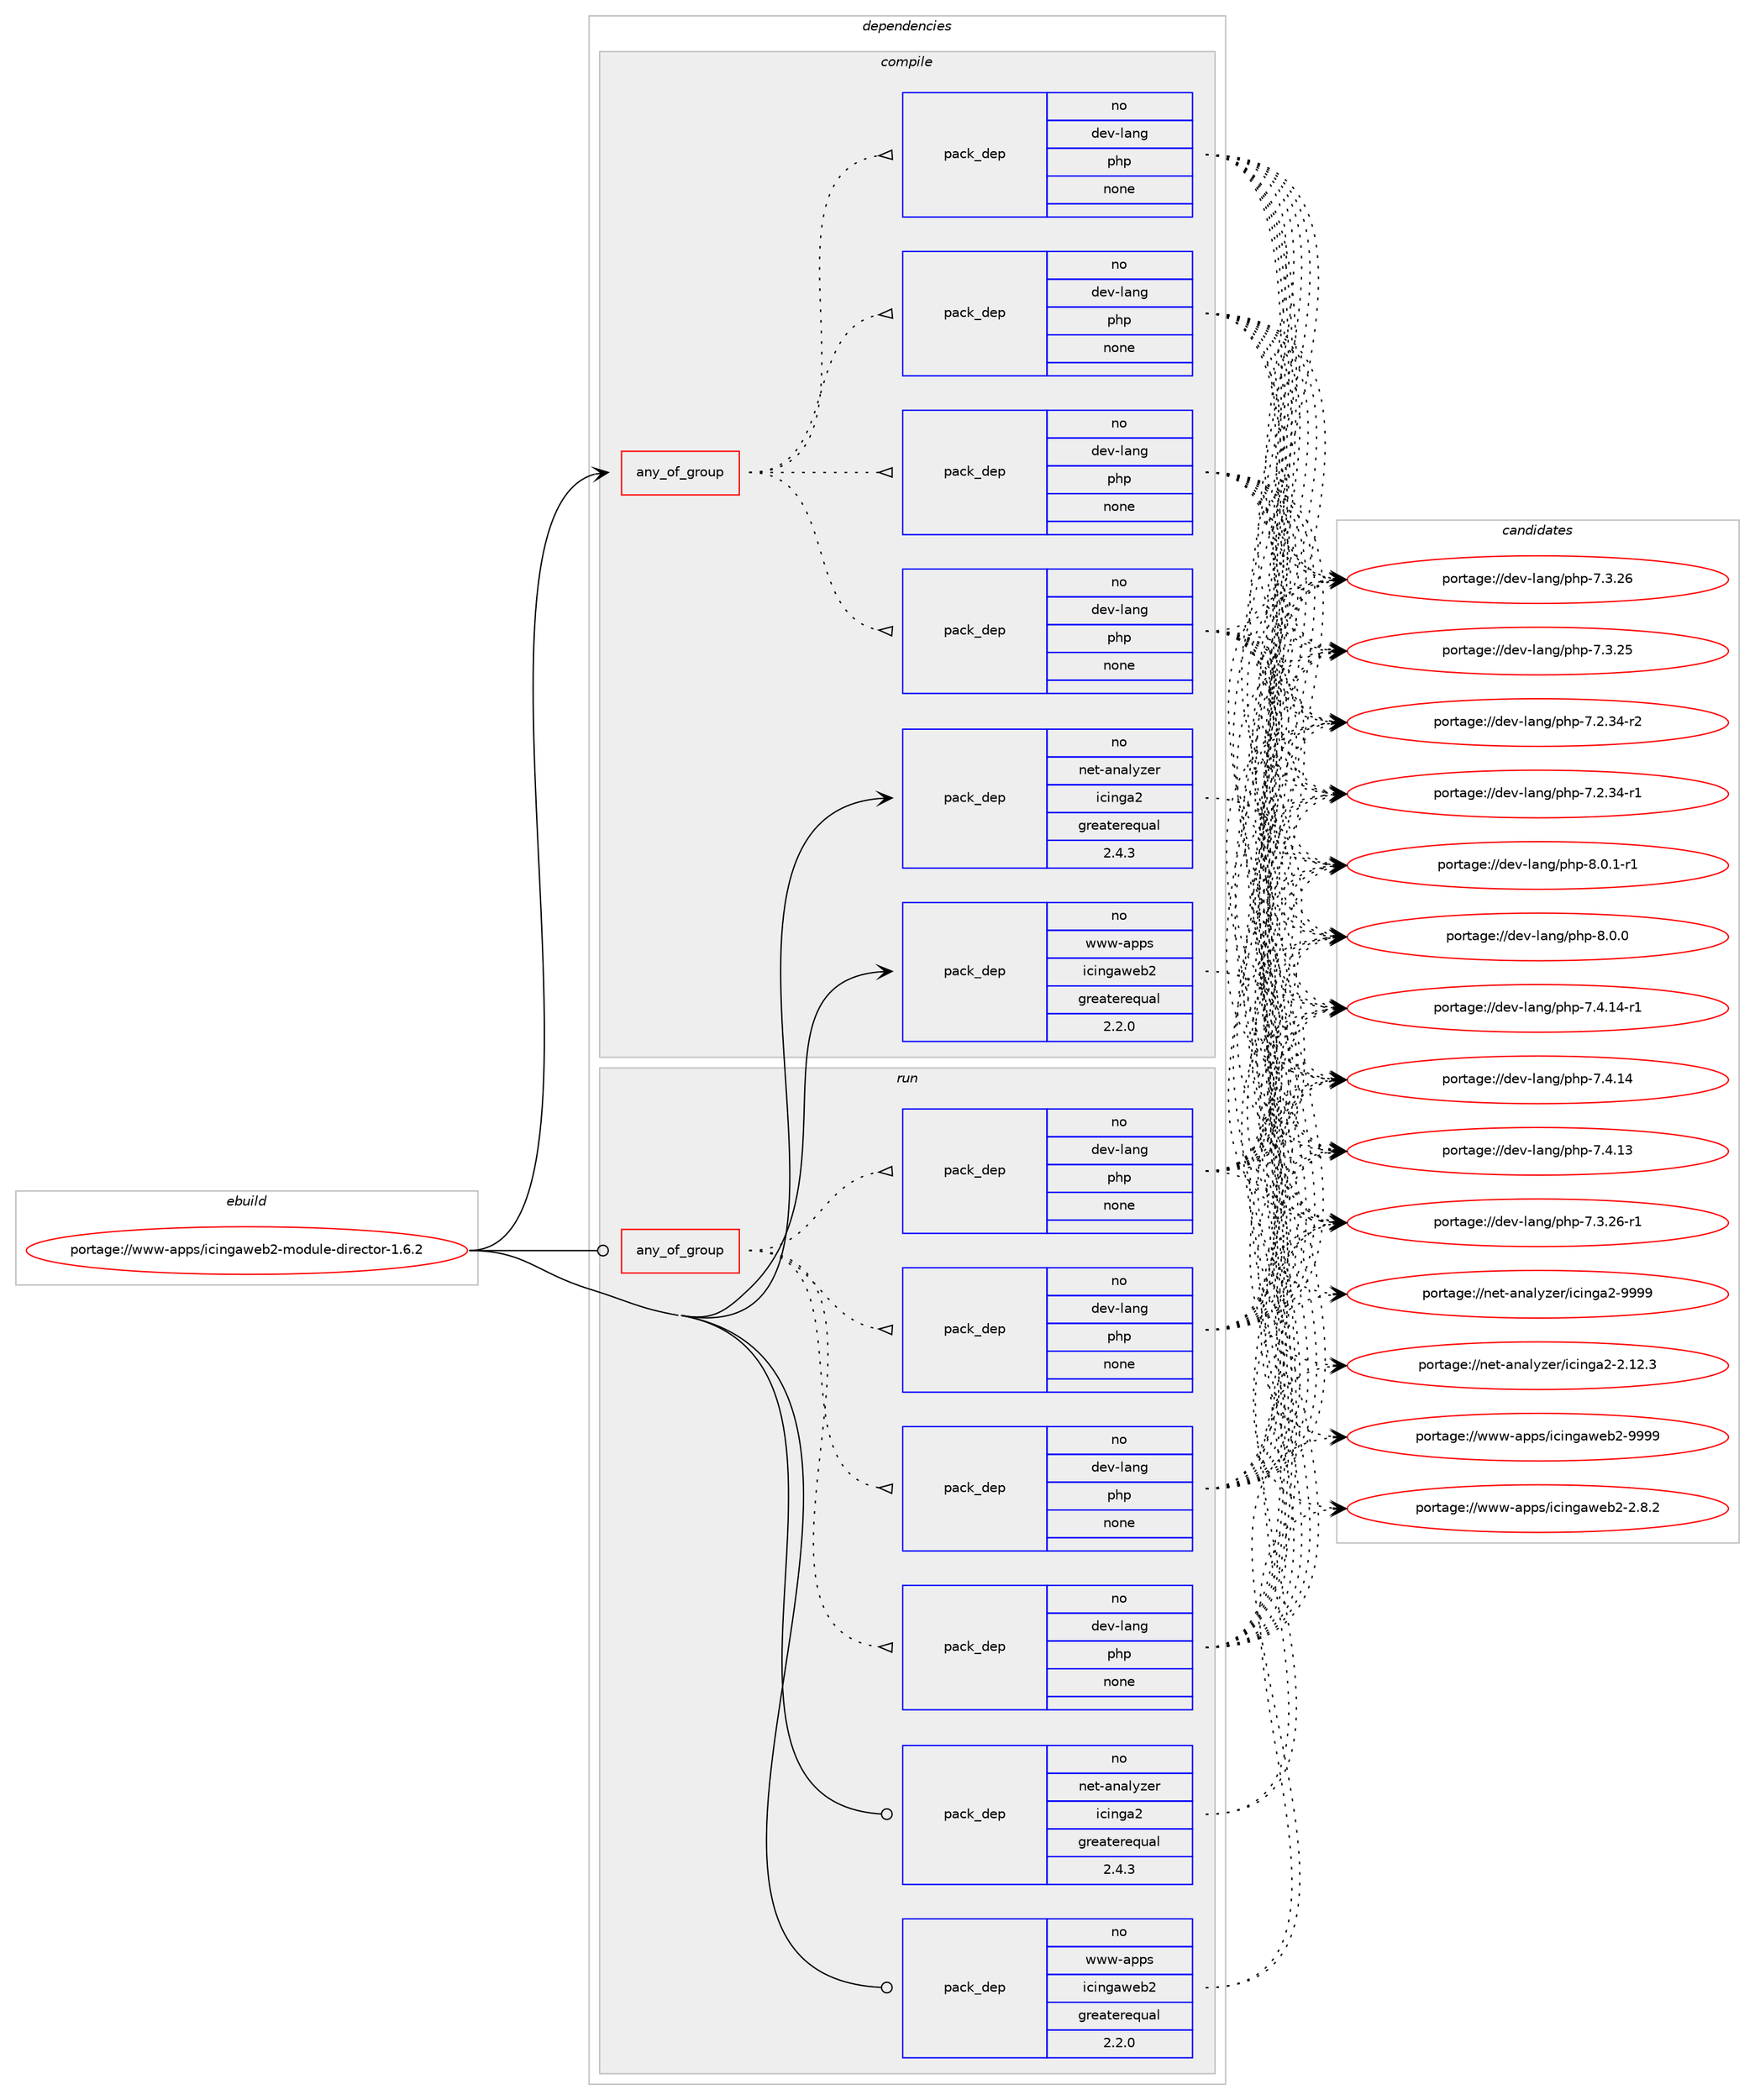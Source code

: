 digraph prolog {

# *************
# Graph options
# *************

newrank=true;
concentrate=true;
compound=true;
graph [rankdir=LR,fontname=Helvetica,fontsize=10,ranksep=1.5];#, ranksep=2.5, nodesep=0.2];
edge  [arrowhead=vee];
node  [fontname=Helvetica,fontsize=10];

# **********
# The ebuild
# **********

subgraph cluster_leftcol {
color=gray;
rank=same;
label=<<i>ebuild</i>>;
id [label="portage://www-apps/icingaweb2-module-director-1.6.2", color=red, width=4, href="../www-apps/icingaweb2-module-director-1.6.2.svg"];
}

# ****************
# The dependencies
# ****************

subgraph cluster_midcol {
color=gray;
label=<<i>dependencies</i>>;
subgraph cluster_compile {
fillcolor="#eeeeee";
style=filled;
label=<<i>compile</i>>;
subgraph any42 {
dependency4840 [label=<<TABLE BORDER="0" CELLBORDER="1" CELLSPACING="0" CELLPADDING="4"><TR><TD CELLPADDING="10">any_of_group</TD></TR></TABLE>>, shape=none, color=red];subgraph pack3705 {
dependency4841 [label=<<TABLE BORDER="0" CELLBORDER="1" CELLSPACING="0" CELLPADDING="4" WIDTH="220"><TR><TD ROWSPAN="6" CELLPADDING="30">pack_dep</TD></TR><TR><TD WIDTH="110">no</TD></TR><TR><TD>dev-lang</TD></TR><TR><TD>php</TD></TR><TR><TD>none</TD></TR><TR><TD></TD></TR></TABLE>>, shape=none, color=blue];
}
dependency4840:e -> dependency4841:w [weight=20,style="dotted",arrowhead="oinv"];
subgraph pack3706 {
dependency4842 [label=<<TABLE BORDER="0" CELLBORDER="1" CELLSPACING="0" CELLPADDING="4" WIDTH="220"><TR><TD ROWSPAN="6" CELLPADDING="30">pack_dep</TD></TR><TR><TD WIDTH="110">no</TD></TR><TR><TD>dev-lang</TD></TR><TR><TD>php</TD></TR><TR><TD>none</TD></TR><TR><TD></TD></TR></TABLE>>, shape=none, color=blue];
}
dependency4840:e -> dependency4842:w [weight=20,style="dotted",arrowhead="oinv"];
subgraph pack3707 {
dependency4843 [label=<<TABLE BORDER="0" CELLBORDER="1" CELLSPACING="0" CELLPADDING="4" WIDTH="220"><TR><TD ROWSPAN="6" CELLPADDING="30">pack_dep</TD></TR><TR><TD WIDTH="110">no</TD></TR><TR><TD>dev-lang</TD></TR><TR><TD>php</TD></TR><TR><TD>none</TD></TR><TR><TD></TD></TR></TABLE>>, shape=none, color=blue];
}
dependency4840:e -> dependency4843:w [weight=20,style="dotted",arrowhead="oinv"];
subgraph pack3708 {
dependency4844 [label=<<TABLE BORDER="0" CELLBORDER="1" CELLSPACING="0" CELLPADDING="4" WIDTH="220"><TR><TD ROWSPAN="6" CELLPADDING="30">pack_dep</TD></TR><TR><TD WIDTH="110">no</TD></TR><TR><TD>dev-lang</TD></TR><TR><TD>php</TD></TR><TR><TD>none</TD></TR><TR><TD></TD></TR></TABLE>>, shape=none, color=blue];
}
dependency4840:e -> dependency4844:w [weight=20,style="dotted",arrowhead="oinv"];
}
id:e -> dependency4840:w [weight=20,style="solid",arrowhead="vee"];
subgraph pack3709 {
dependency4845 [label=<<TABLE BORDER="0" CELLBORDER="1" CELLSPACING="0" CELLPADDING="4" WIDTH="220"><TR><TD ROWSPAN="6" CELLPADDING="30">pack_dep</TD></TR><TR><TD WIDTH="110">no</TD></TR><TR><TD>net-analyzer</TD></TR><TR><TD>icinga2</TD></TR><TR><TD>greaterequal</TD></TR><TR><TD>2.4.3</TD></TR></TABLE>>, shape=none, color=blue];
}
id:e -> dependency4845:w [weight=20,style="solid",arrowhead="vee"];
subgraph pack3710 {
dependency4846 [label=<<TABLE BORDER="0" CELLBORDER="1" CELLSPACING="0" CELLPADDING="4" WIDTH="220"><TR><TD ROWSPAN="6" CELLPADDING="30">pack_dep</TD></TR><TR><TD WIDTH="110">no</TD></TR><TR><TD>www-apps</TD></TR><TR><TD>icingaweb2</TD></TR><TR><TD>greaterequal</TD></TR><TR><TD>2.2.0</TD></TR></TABLE>>, shape=none, color=blue];
}
id:e -> dependency4846:w [weight=20,style="solid",arrowhead="vee"];
}
subgraph cluster_compileandrun {
fillcolor="#eeeeee";
style=filled;
label=<<i>compile and run</i>>;
}
subgraph cluster_run {
fillcolor="#eeeeee";
style=filled;
label=<<i>run</i>>;
subgraph any43 {
dependency4847 [label=<<TABLE BORDER="0" CELLBORDER="1" CELLSPACING="0" CELLPADDING="4"><TR><TD CELLPADDING="10">any_of_group</TD></TR></TABLE>>, shape=none, color=red];subgraph pack3711 {
dependency4848 [label=<<TABLE BORDER="0" CELLBORDER="1" CELLSPACING="0" CELLPADDING="4" WIDTH="220"><TR><TD ROWSPAN="6" CELLPADDING="30">pack_dep</TD></TR><TR><TD WIDTH="110">no</TD></TR><TR><TD>dev-lang</TD></TR><TR><TD>php</TD></TR><TR><TD>none</TD></TR><TR><TD></TD></TR></TABLE>>, shape=none, color=blue];
}
dependency4847:e -> dependency4848:w [weight=20,style="dotted",arrowhead="oinv"];
subgraph pack3712 {
dependency4849 [label=<<TABLE BORDER="0" CELLBORDER="1" CELLSPACING="0" CELLPADDING="4" WIDTH="220"><TR><TD ROWSPAN="6" CELLPADDING="30">pack_dep</TD></TR><TR><TD WIDTH="110">no</TD></TR><TR><TD>dev-lang</TD></TR><TR><TD>php</TD></TR><TR><TD>none</TD></TR><TR><TD></TD></TR></TABLE>>, shape=none, color=blue];
}
dependency4847:e -> dependency4849:w [weight=20,style="dotted",arrowhead="oinv"];
subgraph pack3713 {
dependency4850 [label=<<TABLE BORDER="0" CELLBORDER="1" CELLSPACING="0" CELLPADDING="4" WIDTH="220"><TR><TD ROWSPAN="6" CELLPADDING="30">pack_dep</TD></TR><TR><TD WIDTH="110">no</TD></TR><TR><TD>dev-lang</TD></TR><TR><TD>php</TD></TR><TR><TD>none</TD></TR><TR><TD></TD></TR></TABLE>>, shape=none, color=blue];
}
dependency4847:e -> dependency4850:w [weight=20,style="dotted",arrowhead="oinv"];
subgraph pack3714 {
dependency4851 [label=<<TABLE BORDER="0" CELLBORDER="1" CELLSPACING="0" CELLPADDING="4" WIDTH="220"><TR><TD ROWSPAN="6" CELLPADDING="30">pack_dep</TD></TR><TR><TD WIDTH="110">no</TD></TR><TR><TD>dev-lang</TD></TR><TR><TD>php</TD></TR><TR><TD>none</TD></TR><TR><TD></TD></TR></TABLE>>, shape=none, color=blue];
}
dependency4847:e -> dependency4851:w [weight=20,style="dotted",arrowhead="oinv"];
}
id:e -> dependency4847:w [weight=20,style="solid",arrowhead="odot"];
subgraph pack3715 {
dependency4852 [label=<<TABLE BORDER="0" CELLBORDER="1" CELLSPACING="0" CELLPADDING="4" WIDTH="220"><TR><TD ROWSPAN="6" CELLPADDING="30">pack_dep</TD></TR><TR><TD WIDTH="110">no</TD></TR><TR><TD>net-analyzer</TD></TR><TR><TD>icinga2</TD></TR><TR><TD>greaterequal</TD></TR><TR><TD>2.4.3</TD></TR></TABLE>>, shape=none, color=blue];
}
id:e -> dependency4852:w [weight=20,style="solid",arrowhead="odot"];
subgraph pack3716 {
dependency4853 [label=<<TABLE BORDER="0" CELLBORDER="1" CELLSPACING="0" CELLPADDING="4" WIDTH="220"><TR><TD ROWSPAN="6" CELLPADDING="30">pack_dep</TD></TR><TR><TD WIDTH="110">no</TD></TR><TR><TD>www-apps</TD></TR><TR><TD>icingaweb2</TD></TR><TR><TD>greaterequal</TD></TR><TR><TD>2.2.0</TD></TR></TABLE>>, shape=none, color=blue];
}
id:e -> dependency4853:w [weight=20,style="solid",arrowhead="odot"];
}
}

# **************
# The candidates
# **************

subgraph cluster_choices {
rank=same;
color=gray;
label=<<i>candidates</i>>;

subgraph choice3705 {
color=black;
nodesep=1;
choice1001011184510897110103471121041124556464846494511449 [label="portage://dev-lang/php-8.0.1-r1", color=red, width=4,href="../dev-lang/php-8.0.1-r1.svg"];
choice100101118451089711010347112104112455646484648 [label="portage://dev-lang/php-8.0.0", color=red, width=4,href="../dev-lang/php-8.0.0.svg"];
choice100101118451089711010347112104112455546524649524511449 [label="portage://dev-lang/php-7.4.14-r1", color=red, width=4,href="../dev-lang/php-7.4.14-r1.svg"];
choice10010111845108971101034711210411245554652464952 [label="portage://dev-lang/php-7.4.14", color=red, width=4,href="../dev-lang/php-7.4.14.svg"];
choice10010111845108971101034711210411245554652464951 [label="portage://dev-lang/php-7.4.13", color=red, width=4,href="../dev-lang/php-7.4.13.svg"];
choice100101118451089711010347112104112455546514650544511449 [label="portage://dev-lang/php-7.3.26-r1", color=red, width=4,href="../dev-lang/php-7.3.26-r1.svg"];
choice10010111845108971101034711210411245554651465054 [label="portage://dev-lang/php-7.3.26", color=red, width=4,href="../dev-lang/php-7.3.26.svg"];
choice10010111845108971101034711210411245554651465053 [label="portage://dev-lang/php-7.3.25", color=red, width=4,href="../dev-lang/php-7.3.25.svg"];
choice100101118451089711010347112104112455546504651524511450 [label="portage://dev-lang/php-7.2.34-r2", color=red, width=4,href="../dev-lang/php-7.2.34-r2.svg"];
choice100101118451089711010347112104112455546504651524511449 [label="portage://dev-lang/php-7.2.34-r1", color=red, width=4,href="../dev-lang/php-7.2.34-r1.svg"];
dependency4841:e -> choice1001011184510897110103471121041124556464846494511449:w [style=dotted,weight="100"];
dependency4841:e -> choice100101118451089711010347112104112455646484648:w [style=dotted,weight="100"];
dependency4841:e -> choice100101118451089711010347112104112455546524649524511449:w [style=dotted,weight="100"];
dependency4841:e -> choice10010111845108971101034711210411245554652464952:w [style=dotted,weight="100"];
dependency4841:e -> choice10010111845108971101034711210411245554652464951:w [style=dotted,weight="100"];
dependency4841:e -> choice100101118451089711010347112104112455546514650544511449:w [style=dotted,weight="100"];
dependency4841:e -> choice10010111845108971101034711210411245554651465054:w [style=dotted,weight="100"];
dependency4841:e -> choice10010111845108971101034711210411245554651465053:w [style=dotted,weight="100"];
dependency4841:e -> choice100101118451089711010347112104112455546504651524511450:w [style=dotted,weight="100"];
dependency4841:e -> choice100101118451089711010347112104112455546504651524511449:w [style=dotted,weight="100"];
}
subgraph choice3706 {
color=black;
nodesep=1;
choice1001011184510897110103471121041124556464846494511449 [label="portage://dev-lang/php-8.0.1-r1", color=red, width=4,href="../dev-lang/php-8.0.1-r1.svg"];
choice100101118451089711010347112104112455646484648 [label="portage://dev-lang/php-8.0.0", color=red, width=4,href="../dev-lang/php-8.0.0.svg"];
choice100101118451089711010347112104112455546524649524511449 [label="portage://dev-lang/php-7.4.14-r1", color=red, width=4,href="../dev-lang/php-7.4.14-r1.svg"];
choice10010111845108971101034711210411245554652464952 [label="portage://dev-lang/php-7.4.14", color=red, width=4,href="../dev-lang/php-7.4.14.svg"];
choice10010111845108971101034711210411245554652464951 [label="portage://dev-lang/php-7.4.13", color=red, width=4,href="../dev-lang/php-7.4.13.svg"];
choice100101118451089711010347112104112455546514650544511449 [label="portage://dev-lang/php-7.3.26-r1", color=red, width=4,href="../dev-lang/php-7.3.26-r1.svg"];
choice10010111845108971101034711210411245554651465054 [label="portage://dev-lang/php-7.3.26", color=red, width=4,href="../dev-lang/php-7.3.26.svg"];
choice10010111845108971101034711210411245554651465053 [label="portage://dev-lang/php-7.3.25", color=red, width=4,href="../dev-lang/php-7.3.25.svg"];
choice100101118451089711010347112104112455546504651524511450 [label="portage://dev-lang/php-7.2.34-r2", color=red, width=4,href="../dev-lang/php-7.2.34-r2.svg"];
choice100101118451089711010347112104112455546504651524511449 [label="portage://dev-lang/php-7.2.34-r1", color=red, width=4,href="../dev-lang/php-7.2.34-r1.svg"];
dependency4842:e -> choice1001011184510897110103471121041124556464846494511449:w [style=dotted,weight="100"];
dependency4842:e -> choice100101118451089711010347112104112455646484648:w [style=dotted,weight="100"];
dependency4842:e -> choice100101118451089711010347112104112455546524649524511449:w [style=dotted,weight="100"];
dependency4842:e -> choice10010111845108971101034711210411245554652464952:w [style=dotted,weight="100"];
dependency4842:e -> choice10010111845108971101034711210411245554652464951:w [style=dotted,weight="100"];
dependency4842:e -> choice100101118451089711010347112104112455546514650544511449:w [style=dotted,weight="100"];
dependency4842:e -> choice10010111845108971101034711210411245554651465054:w [style=dotted,weight="100"];
dependency4842:e -> choice10010111845108971101034711210411245554651465053:w [style=dotted,weight="100"];
dependency4842:e -> choice100101118451089711010347112104112455546504651524511450:w [style=dotted,weight="100"];
dependency4842:e -> choice100101118451089711010347112104112455546504651524511449:w [style=dotted,weight="100"];
}
subgraph choice3707 {
color=black;
nodesep=1;
choice1001011184510897110103471121041124556464846494511449 [label="portage://dev-lang/php-8.0.1-r1", color=red, width=4,href="../dev-lang/php-8.0.1-r1.svg"];
choice100101118451089711010347112104112455646484648 [label="portage://dev-lang/php-8.0.0", color=red, width=4,href="../dev-lang/php-8.0.0.svg"];
choice100101118451089711010347112104112455546524649524511449 [label="portage://dev-lang/php-7.4.14-r1", color=red, width=4,href="../dev-lang/php-7.4.14-r1.svg"];
choice10010111845108971101034711210411245554652464952 [label="portage://dev-lang/php-7.4.14", color=red, width=4,href="../dev-lang/php-7.4.14.svg"];
choice10010111845108971101034711210411245554652464951 [label="portage://dev-lang/php-7.4.13", color=red, width=4,href="../dev-lang/php-7.4.13.svg"];
choice100101118451089711010347112104112455546514650544511449 [label="portage://dev-lang/php-7.3.26-r1", color=red, width=4,href="../dev-lang/php-7.3.26-r1.svg"];
choice10010111845108971101034711210411245554651465054 [label="portage://dev-lang/php-7.3.26", color=red, width=4,href="../dev-lang/php-7.3.26.svg"];
choice10010111845108971101034711210411245554651465053 [label="portage://dev-lang/php-7.3.25", color=red, width=4,href="../dev-lang/php-7.3.25.svg"];
choice100101118451089711010347112104112455546504651524511450 [label="portage://dev-lang/php-7.2.34-r2", color=red, width=4,href="../dev-lang/php-7.2.34-r2.svg"];
choice100101118451089711010347112104112455546504651524511449 [label="portage://dev-lang/php-7.2.34-r1", color=red, width=4,href="../dev-lang/php-7.2.34-r1.svg"];
dependency4843:e -> choice1001011184510897110103471121041124556464846494511449:w [style=dotted,weight="100"];
dependency4843:e -> choice100101118451089711010347112104112455646484648:w [style=dotted,weight="100"];
dependency4843:e -> choice100101118451089711010347112104112455546524649524511449:w [style=dotted,weight="100"];
dependency4843:e -> choice10010111845108971101034711210411245554652464952:w [style=dotted,weight="100"];
dependency4843:e -> choice10010111845108971101034711210411245554652464951:w [style=dotted,weight="100"];
dependency4843:e -> choice100101118451089711010347112104112455546514650544511449:w [style=dotted,weight="100"];
dependency4843:e -> choice10010111845108971101034711210411245554651465054:w [style=dotted,weight="100"];
dependency4843:e -> choice10010111845108971101034711210411245554651465053:w [style=dotted,weight="100"];
dependency4843:e -> choice100101118451089711010347112104112455546504651524511450:w [style=dotted,weight="100"];
dependency4843:e -> choice100101118451089711010347112104112455546504651524511449:w [style=dotted,weight="100"];
}
subgraph choice3708 {
color=black;
nodesep=1;
choice1001011184510897110103471121041124556464846494511449 [label="portage://dev-lang/php-8.0.1-r1", color=red, width=4,href="../dev-lang/php-8.0.1-r1.svg"];
choice100101118451089711010347112104112455646484648 [label="portage://dev-lang/php-8.0.0", color=red, width=4,href="../dev-lang/php-8.0.0.svg"];
choice100101118451089711010347112104112455546524649524511449 [label="portage://dev-lang/php-7.4.14-r1", color=red, width=4,href="../dev-lang/php-7.4.14-r1.svg"];
choice10010111845108971101034711210411245554652464952 [label="portage://dev-lang/php-7.4.14", color=red, width=4,href="../dev-lang/php-7.4.14.svg"];
choice10010111845108971101034711210411245554652464951 [label="portage://dev-lang/php-7.4.13", color=red, width=4,href="../dev-lang/php-7.4.13.svg"];
choice100101118451089711010347112104112455546514650544511449 [label="portage://dev-lang/php-7.3.26-r1", color=red, width=4,href="../dev-lang/php-7.3.26-r1.svg"];
choice10010111845108971101034711210411245554651465054 [label="portage://dev-lang/php-7.3.26", color=red, width=4,href="../dev-lang/php-7.3.26.svg"];
choice10010111845108971101034711210411245554651465053 [label="portage://dev-lang/php-7.3.25", color=red, width=4,href="../dev-lang/php-7.3.25.svg"];
choice100101118451089711010347112104112455546504651524511450 [label="portage://dev-lang/php-7.2.34-r2", color=red, width=4,href="../dev-lang/php-7.2.34-r2.svg"];
choice100101118451089711010347112104112455546504651524511449 [label="portage://dev-lang/php-7.2.34-r1", color=red, width=4,href="../dev-lang/php-7.2.34-r1.svg"];
dependency4844:e -> choice1001011184510897110103471121041124556464846494511449:w [style=dotted,weight="100"];
dependency4844:e -> choice100101118451089711010347112104112455646484648:w [style=dotted,weight="100"];
dependency4844:e -> choice100101118451089711010347112104112455546524649524511449:w [style=dotted,weight="100"];
dependency4844:e -> choice10010111845108971101034711210411245554652464952:w [style=dotted,weight="100"];
dependency4844:e -> choice10010111845108971101034711210411245554652464951:w [style=dotted,weight="100"];
dependency4844:e -> choice100101118451089711010347112104112455546514650544511449:w [style=dotted,weight="100"];
dependency4844:e -> choice10010111845108971101034711210411245554651465054:w [style=dotted,weight="100"];
dependency4844:e -> choice10010111845108971101034711210411245554651465053:w [style=dotted,weight="100"];
dependency4844:e -> choice100101118451089711010347112104112455546504651524511450:w [style=dotted,weight="100"];
dependency4844:e -> choice100101118451089711010347112104112455546504651524511449:w [style=dotted,weight="100"];
}
subgraph choice3709 {
color=black;
nodesep=1;
choice110101116459711097108121122101114471059910511010397504557575757 [label="portage://net-analyzer/icinga2-9999", color=red, width=4,href="../net-analyzer/icinga2-9999.svg"];
choice1101011164597110971081211221011144710599105110103975045504649504651 [label="portage://net-analyzer/icinga2-2.12.3", color=red, width=4,href="../net-analyzer/icinga2-2.12.3.svg"];
dependency4845:e -> choice110101116459711097108121122101114471059910511010397504557575757:w [style=dotted,weight="100"];
dependency4845:e -> choice1101011164597110971081211221011144710599105110103975045504649504651:w [style=dotted,weight="100"];
}
subgraph choice3710 {
color=black;
nodesep=1;
choice119119119459711211211547105991051101039711910198504557575757 [label="portage://www-apps/icingaweb2-9999", color=red, width=4,href="../www-apps/icingaweb2-9999.svg"];
choice11911911945971121121154710599105110103971191019850455046564650 [label="portage://www-apps/icingaweb2-2.8.2", color=red, width=4,href="../www-apps/icingaweb2-2.8.2.svg"];
dependency4846:e -> choice119119119459711211211547105991051101039711910198504557575757:w [style=dotted,weight="100"];
dependency4846:e -> choice11911911945971121121154710599105110103971191019850455046564650:w [style=dotted,weight="100"];
}
subgraph choice3711 {
color=black;
nodesep=1;
choice1001011184510897110103471121041124556464846494511449 [label="portage://dev-lang/php-8.0.1-r1", color=red, width=4,href="../dev-lang/php-8.0.1-r1.svg"];
choice100101118451089711010347112104112455646484648 [label="portage://dev-lang/php-8.0.0", color=red, width=4,href="../dev-lang/php-8.0.0.svg"];
choice100101118451089711010347112104112455546524649524511449 [label="portage://dev-lang/php-7.4.14-r1", color=red, width=4,href="../dev-lang/php-7.4.14-r1.svg"];
choice10010111845108971101034711210411245554652464952 [label="portage://dev-lang/php-7.4.14", color=red, width=4,href="../dev-lang/php-7.4.14.svg"];
choice10010111845108971101034711210411245554652464951 [label="portage://dev-lang/php-7.4.13", color=red, width=4,href="../dev-lang/php-7.4.13.svg"];
choice100101118451089711010347112104112455546514650544511449 [label="portage://dev-lang/php-7.3.26-r1", color=red, width=4,href="../dev-lang/php-7.3.26-r1.svg"];
choice10010111845108971101034711210411245554651465054 [label="portage://dev-lang/php-7.3.26", color=red, width=4,href="../dev-lang/php-7.3.26.svg"];
choice10010111845108971101034711210411245554651465053 [label="portage://dev-lang/php-7.3.25", color=red, width=4,href="../dev-lang/php-7.3.25.svg"];
choice100101118451089711010347112104112455546504651524511450 [label="portage://dev-lang/php-7.2.34-r2", color=red, width=4,href="../dev-lang/php-7.2.34-r2.svg"];
choice100101118451089711010347112104112455546504651524511449 [label="portage://dev-lang/php-7.2.34-r1", color=red, width=4,href="../dev-lang/php-7.2.34-r1.svg"];
dependency4848:e -> choice1001011184510897110103471121041124556464846494511449:w [style=dotted,weight="100"];
dependency4848:e -> choice100101118451089711010347112104112455646484648:w [style=dotted,weight="100"];
dependency4848:e -> choice100101118451089711010347112104112455546524649524511449:w [style=dotted,weight="100"];
dependency4848:e -> choice10010111845108971101034711210411245554652464952:w [style=dotted,weight="100"];
dependency4848:e -> choice10010111845108971101034711210411245554652464951:w [style=dotted,weight="100"];
dependency4848:e -> choice100101118451089711010347112104112455546514650544511449:w [style=dotted,weight="100"];
dependency4848:e -> choice10010111845108971101034711210411245554651465054:w [style=dotted,weight="100"];
dependency4848:e -> choice10010111845108971101034711210411245554651465053:w [style=dotted,weight="100"];
dependency4848:e -> choice100101118451089711010347112104112455546504651524511450:w [style=dotted,weight="100"];
dependency4848:e -> choice100101118451089711010347112104112455546504651524511449:w [style=dotted,weight="100"];
}
subgraph choice3712 {
color=black;
nodesep=1;
choice1001011184510897110103471121041124556464846494511449 [label="portage://dev-lang/php-8.0.1-r1", color=red, width=4,href="../dev-lang/php-8.0.1-r1.svg"];
choice100101118451089711010347112104112455646484648 [label="portage://dev-lang/php-8.0.0", color=red, width=4,href="../dev-lang/php-8.0.0.svg"];
choice100101118451089711010347112104112455546524649524511449 [label="portage://dev-lang/php-7.4.14-r1", color=red, width=4,href="../dev-lang/php-7.4.14-r1.svg"];
choice10010111845108971101034711210411245554652464952 [label="portage://dev-lang/php-7.4.14", color=red, width=4,href="../dev-lang/php-7.4.14.svg"];
choice10010111845108971101034711210411245554652464951 [label="portage://dev-lang/php-7.4.13", color=red, width=4,href="../dev-lang/php-7.4.13.svg"];
choice100101118451089711010347112104112455546514650544511449 [label="portage://dev-lang/php-7.3.26-r1", color=red, width=4,href="../dev-lang/php-7.3.26-r1.svg"];
choice10010111845108971101034711210411245554651465054 [label="portage://dev-lang/php-7.3.26", color=red, width=4,href="../dev-lang/php-7.3.26.svg"];
choice10010111845108971101034711210411245554651465053 [label="portage://dev-lang/php-7.3.25", color=red, width=4,href="../dev-lang/php-7.3.25.svg"];
choice100101118451089711010347112104112455546504651524511450 [label="portage://dev-lang/php-7.2.34-r2", color=red, width=4,href="../dev-lang/php-7.2.34-r2.svg"];
choice100101118451089711010347112104112455546504651524511449 [label="portage://dev-lang/php-7.2.34-r1", color=red, width=4,href="../dev-lang/php-7.2.34-r1.svg"];
dependency4849:e -> choice1001011184510897110103471121041124556464846494511449:w [style=dotted,weight="100"];
dependency4849:e -> choice100101118451089711010347112104112455646484648:w [style=dotted,weight="100"];
dependency4849:e -> choice100101118451089711010347112104112455546524649524511449:w [style=dotted,weight="100"];
dependency4849:e -> choice10010111845108971101034711210411245554652464952:w [style=dotted,weight="100"];
dependency4849:e -> choice10010111845108971101034711210411245554652464951:w [style=dotted,weight="100"];
dependency4849:e -> choice100101118451089711010347112104112455546514650544511449:w [style=dotted,weight="100"];
dependency4849:e -> choice10010111845108971101034711210411245554651465054:w [style=dotted,weight="100"];
dependency4849:e -> choice10010111845108971101034711210411245554651465053:w [style=dotted,weight="100"];
dependency4849:e -> choice100101118451089711010347112104112455546504651524511450:w [style=dotted,weight="100"];
dependency4849:e -> choice100101118451089711010347112104112455546504651524511449:w [style=dotted,weight="100"];
}
subgraph choice3713 {
color=black;
nodesep=1;
choice1001011184510897110103471121041124556464846494511449 [label="portage://dev-lang/php-8.0.1-r1", color=red, width=4,href="../dev-lang/php-8.0.1-r1.svg"];
choice100101118451089711010347112104112455646484648 [label="portage://dev-lang/php-8.0.0", color=red, width=4,href="../dev-lang/php-8.0.0.svg"];
choice100101118451089711010347112104112455546524649524511449 [label="portage://dev-lang/php-7.4.14-r1", color=red, width=4,href="../dev-lang/php-7.4.14-r1.svg"];
choice10010111845108971101034711210411245554652464952 [label="portage://dev-lang/php-7.4.14", color=red, width=4,href="../dev-lang/php-7.4.14.svg"];
choice10010111845108971101034711210411245554652464951 [label="portage://dev-lang/php-7.4.13", color=red, width=4,href="../dev-lang/php-7.4.13.svg"];
choice100101118451089711010347112104112455546514650544511449 [label="portage://dev-lang/php-7.3.26-r1", color=red, width=4,href="../dev-lang/php-7.3.26-r1.svg"];
choice10010111845108971101034711210411245554651465054 [label="portage://dev-lang/php-7.3.26", color=red, width=4,href="../dev-lang/php-7.3.26.svg"];
choice10010111845108971101034711210411245554651465053 [label="portage://dev-lang/php-7.3.25", color=red, width=4,href="../dev-lang/php-7.3.25.svg"];
choice100101118451089711010347112104112455546504651524511450 [label="portage://dev-lang/php-7.2.34-r2", color=red, width=4,href="../dev-lang/php-7.2.34-r2.svg"];
choice100101118451089711010347112104112455546504651524511449 [label="portage://dev-lang/php-7.2.34-r1", color=red, width=4,href="../dev-lang/php-7.2.34-r1.svg"];
dependency4850:e -> choice1001011184510897110103471121041124556464846494511449:w [style=dotted,weight="100"];
dependency4850:e -> choice100101118451089711010347112104112455646484648:w [style=dotted,weight="100"];
dependency4850:e -> choice100101118451089711010347112104112455546524649524511449:w [style=dotted,weight="100"];
dependency4850:e -> choice10010111845108971101034711210411245554652464952:w [style=dotted,weight="100"];
dependency4850:e -> choice10010111845108971101034711210411245554652464951:w [style=dotted,weight="100"];
dependency4850:e -> choice100101118451089711010347112104112455546514650544511449:w [style=dotted,weight="100"];
dependency4850:e -> choice10010111845108971101034711210411245554651465054:w [style=dotted,weight="100"];
dependency4850:e -> choice10010111845108971101034711210411245554651465053:w [style=dotted,weight="100"];
dependency4850:e -> choice100101118451089711010347112104112455546504651524511450:w [style=dotted,weight="100"];
dependency4850:e -> choice100101118451089711010347112104112455546504651524511449:w [style=dotted,weight="100"];
}
subgraph choice3714 {
color=black;
nodesep=1;
choice1001011184510897110103471121041124556464846494511449 [label="portage://dev-lang/php-8.0.1-r1", color=red, width=4,href="../dev-lang/php-8.0.1-r1.svg"];
choice100101118451089711010347112104112455646484648 [label="portage://dev-lang/php-8.0.0", color=red, width=4,href="../dev-lang/php-8.0.0.svg"];
choice100101118451089711010347112104112455546524649524511449 [label="portage://dev-lang/php-7.4.14-r1", color=red, width=4,href="../dev-lang/php-7.4.14-r1.svg"];
choice10010111845108971101034711210411245554652464952 [label="portage://dev-lang/php-7.4.14", color=red, width=4,href="../dev-lang/php-7.4.14.svg"];
choice10010111845108971101034711210411245554652464951 [label="portage://dev-lang/php-7.4.13", color=red, width=4,href="../dev-lang/php-7.4.13.svg"];
choice100101118451089711010347112104112455546514650544511449 [label="portage://dev-lang/php-7.3.26-r1", color=red, width=4,href="../dev-lang/php-7.3.26-r1.svg"];
choice10010111845108971101034711210411245554651465054 [label="portage://dev-lang/php-7.3.26", color=red, width=4,href="../dev-lang/php-7.3.26.svg"];
choice10010111845108971101034711210411245554651465053 [label="portage://dev-lang/php-7.3.25", color=red, width=4,href="../dev-lang/php-7.3.25.svg"];
choice100101118451089711010347112104112455546504651524511450 [label="portage://dev-lang/php-7.2.34-r2", color=red, width=4,href="../dev-lang/php-7.2.34-r2.svg"];
choice100101118451089711010347112104112455546504651524511449 [label="portage://dev-lang/php-7.2.34-r1", color=red, width=4,href="../dev-lang/php-7.2.34-r1.svg"];
dependency4851:e -> choice1001011184510897110103471121041124556464846494511449:w [style=dotted,weight="100"];
dependency4851:e -> choice100101118451089711010347112104112455646484648:w [style=dotted,weight="100"];
dependency4851:e -> choice100101118451089711010347112104112455546524649524511449:w [style=dotted,weight="100"];
dependency4851:e -> choice10010111845108971101034711210411245554652464952:w [style=dotted,weight="100"];
dependency4851:e -> choice10010111845108971101034711210411245554652464951:w [style=dotted,weight="100"];
dependency4851:e -> choice100101118451089711010347112104112455546514650544511449:w [style=dotted,weight="100"];
dependency4851:e -> choice10010111845108971101034711210411245554651465054:w [style=dotted,weight="100"];
dependency4851:e -> choice10010111845108971101034711210411245554651465053:w [style=dotted,weight="100"];
dependency4851:e -> choice100101118451089711010347112104112455546504651524511450:w [style=dotted,weight="100"];
dependency4851:e -> choice100101118451089711010347112104112455546504651524511449:w [style=dotted,weight="100"];
}
subgraph choice3715 {
color=black;
nodesep=1;
choice110101116459711097108121122101114471059910511010397504557575757 [label="portage://net-analyzer/icinga2-9999", color=red, width=4,href="../net-analyzer/icinga2-9999.svg"];
choice1101011164597110971081211221011144710599105110103975045504649504651 [label="portage://net-analyzer/icinga2-2.12.3", color=red, width=4,href="../net-analyzer/icinga2-2.12.3.svg"];
dependency4852:e -> choice110101116459711097108121122101114471059910511010397504557575757:w [style=dotted,weight="100"];
dependency4852:e -> choice1101011164597110971081211221011144710599105110103975045504649504651:w [style=dotted,weight="100"];
}
subgraph choice3716 {
color=black;
nodesep=1;
choice119119119459711211211547105991051101039711910198504557575757 [label="portage://www-apps/icingaweb2-9999", color=red, width=4,href="../www-apps/icingaweb2-9999.svg"];
choice11911911945971121121154710599105110103971191019850455046564650 [label="portage://www-apps/icingaweb2-2.8.2", color=red, width=4,href="../www-apps/icingaweb2-2.8.2.svg"];
dependency4853:e -> choice119119119459711211211547105991051101039711910198504557575757:w [style=dotted,weight="100"];
dependency4853:e -> choice11911911945971121121154710599105110103971191019850455046564650:w [style=dotted,weight="100"];
}
}

}
